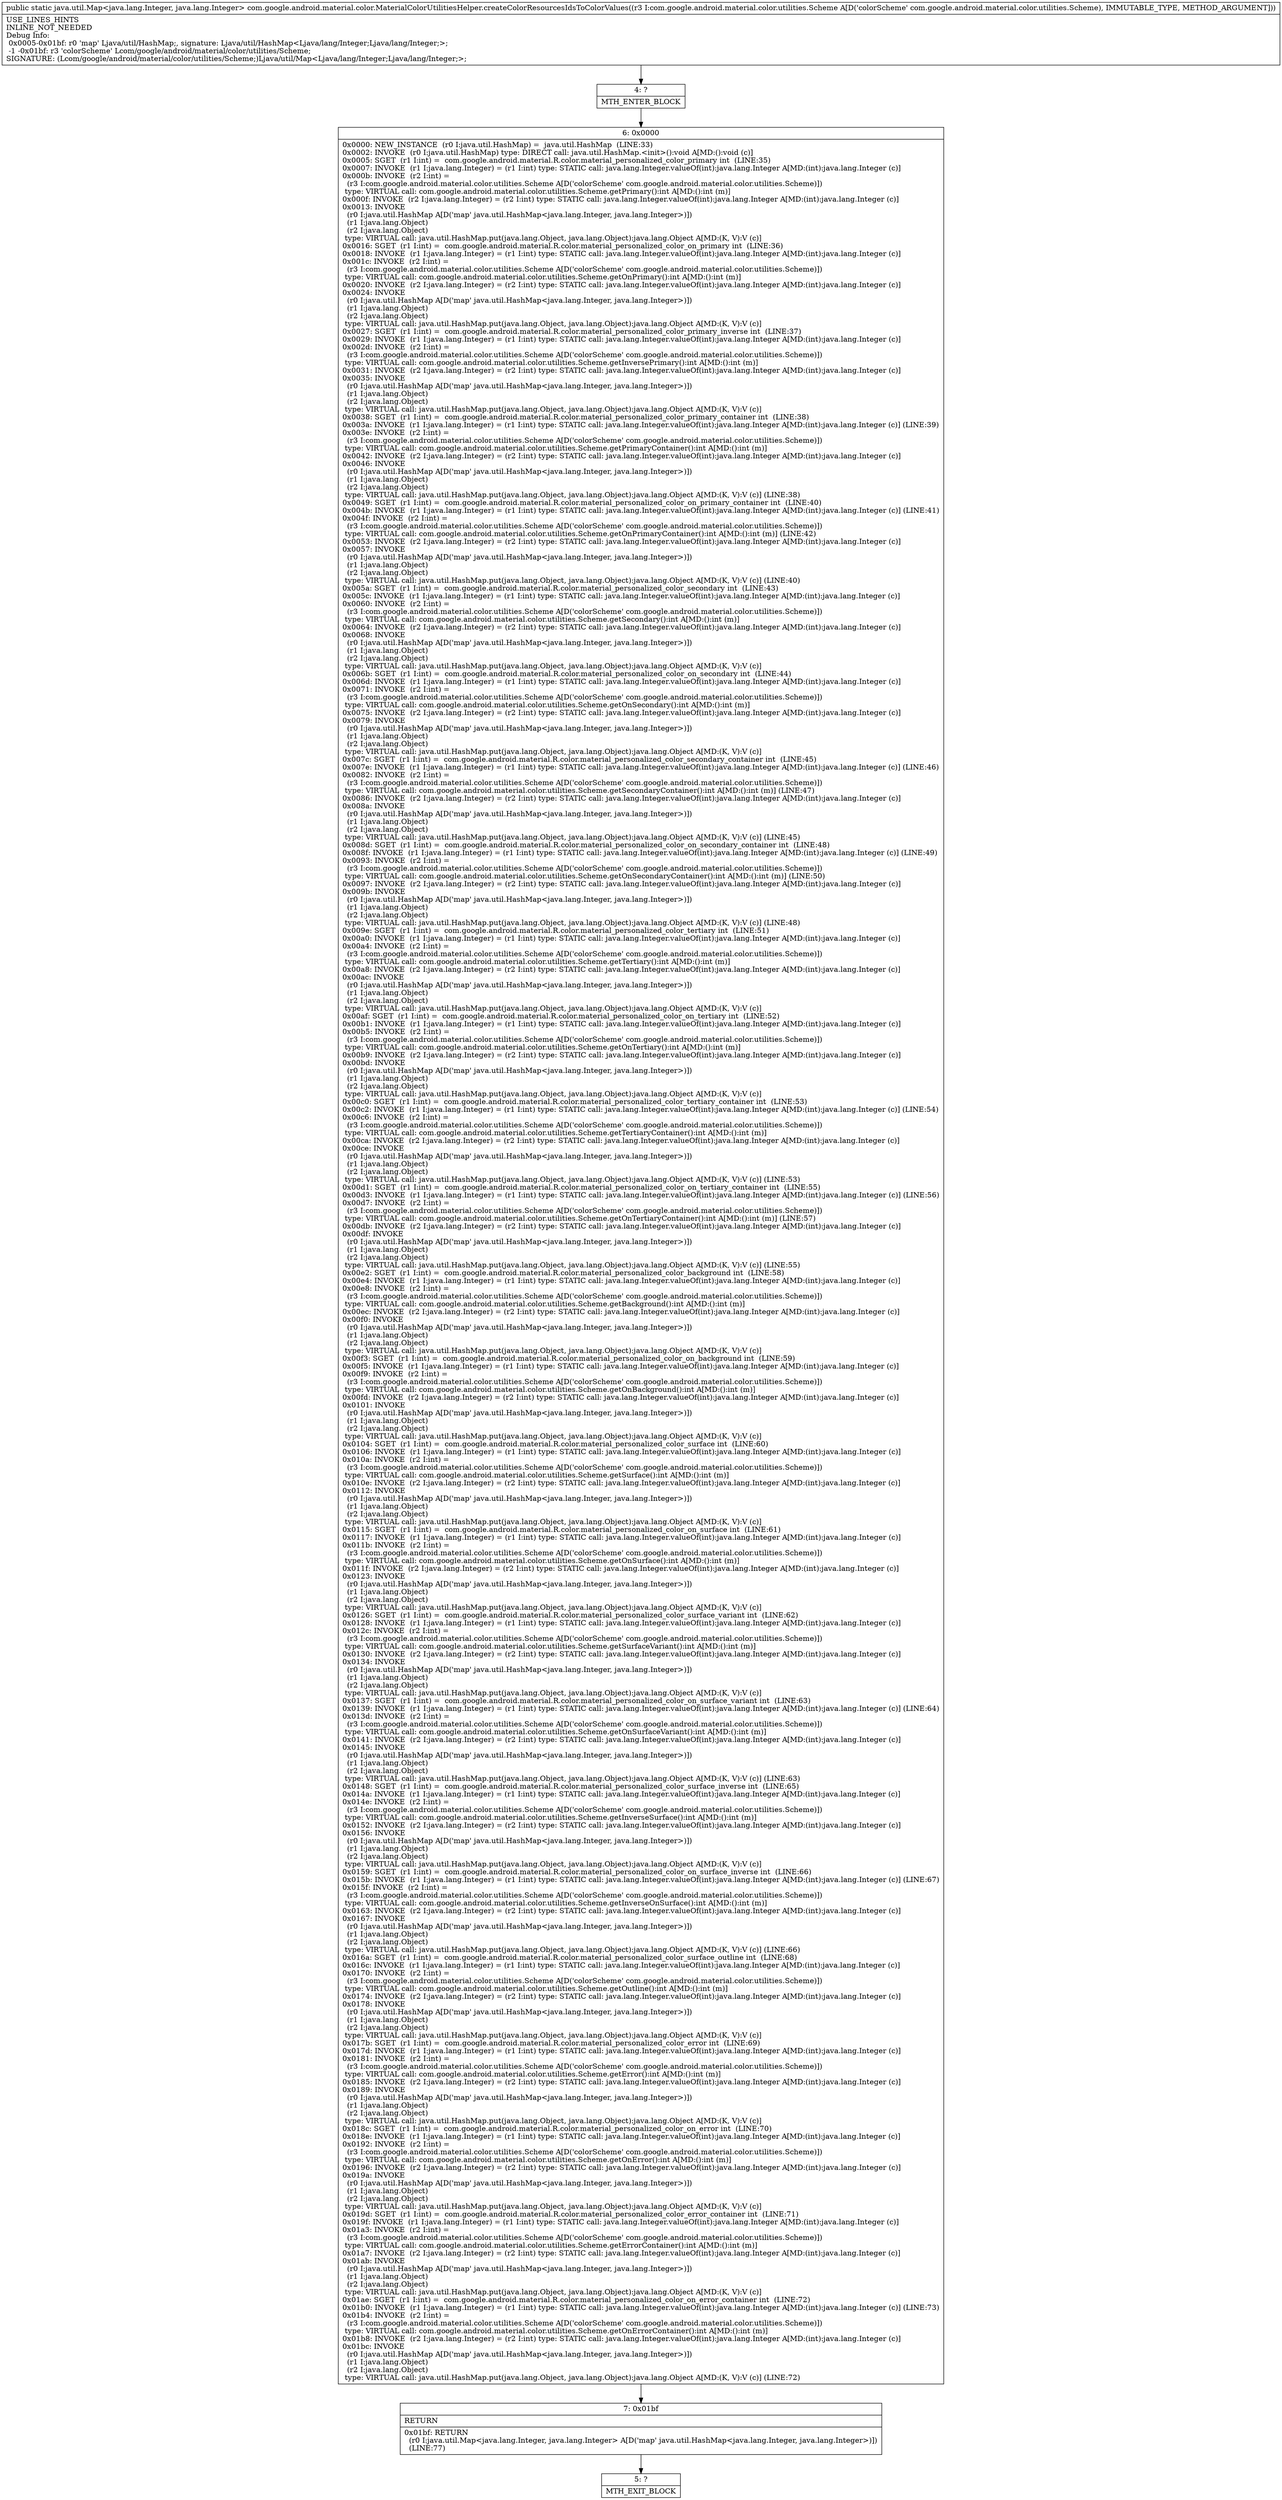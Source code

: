 digraph "CFG forcom.google.android.material.color.MaterialColorUtilitiesHelper.createColorResourcesIdsToColorValues(Lcom\/google\/android\/material\/color\/utilities\/Scheme;)Ljava\/util\/Map;" {
Node_4 [shape=record,label="{4\:\ ?|MTH_ENTER_BLOCK\l}"];
Node_6 [shape=record,label="{6\:\ 0x0000|0x0000: NEW_INSTANCE  (r0 I:java.util.HashMap) =  java.util.HashMap  (LINE:33)\l0x0002: INVOKE  (r0 I:java.util.HashMap) type: DIRECT call: java.util.HashMap.\<init\>():void A[MD:():void (c)]\l0x0005: SGET  (r1 I:int) =  com.google.android.material.R.color.material_personalized_color_primary int  (LINE:35)\l0x0007: INVOKE  (r1 I:java.lang.Integer) = (r1 I:int) type: STATIC call: java.lang.Integer.valueOf(int):java.lang.Integer A[MD:(int):java.lang.Integer (c)]\l0x000b: INVOKE  (r2 I:int) = \l  (r3 I:com.google.android.material.color.utilities.Scheme A[D('colorScheme' com.google.android.material.color.utilities.Scheme)])\l type: VIRTUAL call: com.google.android.material.color.utilities.Scheme.getPrimary():int A[MD:():int (m)]\l0x000f: INVOKE  (r2 I:java.lang.Integer) = (r2 I:int) type: STATIC call: java.lang.Integer.valueOf(int):java.lang.Integer A[MD:(int):java.lang.Integer (c)]\l0x0013: INVOKE  \l  (r0 I:java.util.HashMap A[D('map' java.util.HashMap\<java.lang.Integer, java.lang.Integer\>)])\l  (r1 I:java.lang.Object)\l  (r2 I:java.lang.Object)\l type: VIRTUAL call: java.util.HashMap.put(java.lang.Object, java.lang.Object):java.lang.Object A[MD:(K, V):V (c)]\l0x0016: SGET  (r1 I:int) =  com.google.android.material.R.color.material_personalized_color_on_primary int  (LINE:36)\l0x0018: INVOKE  (r1 I:java.lang.Integer) = (r1 I:int) type: STATIC call: java.lang.Integer.valueOf(int):java.lang.Integer A[MD:(int):java.lang.Integer (c)]\l0x001c: INVOKE  (r2 I:int) = \l  (r3 I:com.google.android.material.color.utilities.Scheme A[D('colorScheme' com.google.android.material.color.utilities.Scheme)])\l type: VIRTUAL call: com.google.android.material.color.utilities.Scheme.getOnPrimary():int A[MD:():int (m)]\l0x0020: INVOKE  (r2 I:java.lang.Integer) = (r2 I:int) type: STATIC call: java.lang.Integer.valueOf(int):java.lang.Integer A[MD:(int):java.lang.Integer (c)]\l0x0024: INVOKE  \l  (r0 I:java.util.HashMap A[D('map' java.util.HashMap\<java.lang.Integer, java.lang.Integer\>)])\l  (r1 I:java.lang.Object)\l  (r2 I:java.lang.Object)\l type: VIRTUAL call: java.util.HashMap.put(java.lang.Object, java.lang.Object):java.lang.Object A[MD:(K, V):V (c)]\l0x0027: SGET  (r1 I:int) =  com.google.android.material.R.color.material_personalized_color_primary_inverse int  (LINE:37)\l0x0029: INVOKE  (r1 I:java.lang.Integer) = (r1 I:int) type: STATIC call: java.lang.Integer.valueOf(int):java.lang.Integer A[MD:(int):java.lang.Integer (c)]\l0x002d: INVOKE  (r2 I:int) = \l  (r3 I:com.google.android.material.color.utilities.Scheme A[D('colorScheme' com.google.android.material.color.utilities.Scheme)])\l type: VIRTUAL call: com.google.android.material.color.utilities.Scheme.getInversePrimary():int A[MD:():int (m)]\l0x0031: INVOKE  (r2 I:java.lang.Integer) = (r2 I:int) type: STATIC call: java.lang.Integer.valueOf(int):java.lang.Integer A[MD:(int):java.lang.Integer (c)]\l0x0035: INVOKE  \l  (r0 I:java.util.HashMap A[D('map' java.util.HashMap\<java.lang.Integer, java.lang.Integer\>)])\l  (r1 I:java.lang.Object)\l  (r2 I:java.lang.Object)\l type: VIRTUAL call: java.util.HashMap.put(java.lang.Object, java.lang.Object):java.lang.Object A[MD:(K, V):V (c)]\l0x0038: SGET  (r1 I:int) =  com.google.android.material.R.color.material_personalized_color_primary_container int  (LINE:38)\l0x003a: INVOKE  (r1 I:java.lang.Integer) = (r1 I:int) type: STATIC call: java.lang.Integer.valueOf(int):java.lang.Integer A[MD:(int):java.lang.Integer (c)] (LINE:39)\l0x003e: INVOKE  (r2 I:int) = \l  (r3 I:com.google.android.material.color.utilities.Scheme A[D('colorScheme' com.google.android.material.color.utilities.Scheme)])\l type: VIRTUAL call: com.google.android.material.color.utilities.Scheme.getPrimaryContainer():int A[MD:():int (m)]\l0x0042: INVOKE  (r2 I:java.lang.Integer) = (r2 I:int) type: STATIC call: java.lang.Integer.valueOf(int):java.lang.Integer A[MD:(int):java.lang.Integer (c)]\l0x0046: INVOKE  \l  (r0 I:java.util.HashMap A[D('map' java.util.HashMap\<java.lang.Integer, java.lang.Integer\>)])\l  (r1 I:java.lang.Object)\l  (r2 I:java.lang.Object)\l type: VIRTUAL call: java.util.HashMap.put(java.lang.Object, java.lang.Object):java.lang.Object A[MD:(K, V):V (c)] (LINE:38)\l0x0049: SGET  (r1 I:int) =  com.google.android.material.R.color.material_personalized_color_on_primary_container int  (LINE:40)\l0x004b: INVOKE  (r1 I:java.lang.Integer) = (r1 I:int) type: STATIC call: java.lang.Integer.valueOf(int):java.lang.Integer A[MD:(int):java.lang.Integer (c)] (LINE:41)\l0x004f: INVOKE  (r2 I:int) = \l  (r3 I:com.google.android.material.color.utilities.Scheme A[D('colorScheme' com.google.android.material.color.utilities.Scheme)])\l type: VIRTUAL call: com.google.android.material.color.utilities.Scheme.getOnPrimaryContainer():int A[MD:():int (m)] (LINE:42)\l0x0053: INVOKE  (r2 I:java.lang.Integer) = (r2 I:int) type: STATIC call: java.lang.Integer.valueOf(int):java.lang.Integer A[MD:(int):java.lang.Integer (c)]\l0x0057: INVOKE  \l  (r0 I:java.util.HashMap A[D('map' java.util.HashMap\<java.lang.Integer, java.lang.Integer\>)])\l  (r1 I:java.lang.Object)\l  (r2 I:java.lang.Object)\l type: VIRTUAL call: java.util.HashMap.put(java.lang.Object, java.lang.Object):java.lang.Object A[MD:(K, V):V (c)] (LINE:40)\l0x005a: SGET  (r1 I:int) =  com.google.android.material.R.color.material_personalized_color_secondary int  (LINE:43)\l0x005c: INVOKE  (r1 I:java.lang.Integer) = (r1 I:int) type: STATIC call: java.lang.Integer.valueOf(int):java.lang.Integer A[MD:(int):java.lang.Integer (c)]\l0x0060: INVOKE  (r2 I:int) = \l  (r3 I:com.google.android.material.color.utilities.Scheme A[D('colorScheme' com.google.android.material.color.utilities.Scheme)])\l type: VIRTUAL call: com.google.android.material.color.utilities.Scheme.getSecondary():int A[MD:():int (m)]\l0x0064: INVOKE  (r2 I:java.lang.Integer) = (r2 I:int) type: STATIC call: java.lang.Integer.valueOf(int):java.lang.Integer A[MD:(int):java.lang.Integer (c)]\l0x0068: INVOKE  \l  (r0 I:java.util.HashMap A[D('map' java.util.HashMap\<java.lang.Integer, java.lang.Integer\>)])\l  (r1 I:java.lang.Object)\l  (r2 I:java.lang.Object)\l type: VIRTUAL call: java.util.HashMap.put(java.lang.Object, java.lang.Object):java.lang.Object A[MD:(K, V):V (c)]\l0x006b: SGET  (r1 I:int) =  com.google.android.material.R.color.material_personalized_color_on_secondary int  (LINE:44)\l0x006d: INVOKE  (r1 I:java.lang.Integer) = (r1 I:int) type: STATIC call: java.lang.Integer.valueOf(int):java.lang.Integer A[MD:(int):java.lang.Integer (c)]\l0x0071: INVOKE  (r2 I:int) = \l  (r3 I:com.google.android.material.color.utilities.Scheme A[D('colorScheme' com.google.android.material.color.utilities.Scheme)])\l type: VIRTUAL call: com.google.android.material.color.utilities.Scheme.getOnSecondary():int A[MD:():int (m)]\l0x0075: INVOKE  (r2 I:java.lang.Integer) = (r2 I:int) type: STATIC call: java.lang.Integer.valueOf(int):java.lang.Integer A[MD:(int):java.lang.Integer (c)]\l0x0079: INVOKE  \l  (r0 I:java.util.HashMap A[D('map' java.util.HashMap\<java.lang.Integer, java.lang.Integer\>)])\l  (r1 I:java.lang.Object)\l  (r2 I:java.lang.Object)\l type: VIRTUAL call: java.util.HashMap.put(java.lang.Object, java.lang.Object):java.lang.Object A[MD:(K, V):V (c)]\l0x007c: SGET  (r1 I:int) =  com.google.android.material.R.color.material_personalized_color_secondary_container int  (LINE:45)\l0x007e: INVOKE  (r1 I:java.lang.Integer) = (r1 I:int) type: STATIC call: java.lang.Integer.valueOf(int):java.lang.Integer A[MD:(int):java.lang.Integer (c)] (LINE:46)\l0x0082: INVOKE  (r2 I:int) = \l  (r3 I:com.google.android.material.color.utilities.Scheme A[D('colorScheme' com.google.android.material.color.utilities.Scheme)])\l type: VIRTUAL call: com.google.android.material.color.utilities.Scheme.getSecondaryContainer():int A[MD:():int (m)] (LINE:47)\l0x0086: INVOKE  (r2 I:java.lang.Integer) = (r2 I:int) type: STATIC call: java.lang.Integer.valueOf(int):java.lang.Integer A[MD:(int):java.lang.Integer (c)]\l0x008a: INVOKE  \l  (r0 I:java.util.HashMap A[D('map' java.util.HashMap\<java.lang.Integer, java.lang.Integer\>)])\l  (r1 I:java.lang.Object)\l  (r2 I:java.lang.Object)\l type: VIRTUAL call: java.util.HashMap.put(java.lang.Object, java.lang.Object):java.lang.Object A[MD:(K, V):V (c)] (LINE:45)\l0x008d: SGET  (r1 I:int) =  com.google.android.material.R.color.material_personalized_color_on_secondary_container int  (LINE:48)\l0x008f: INVOKE  (r1 I:java.lang.Integer) = (r1 I:int) type: STATIC call: java.lang.Integer.valueOf(int):java.lang.Integer A[MD:(int):java.lang.Integer (c)] (LINE:49)\l0x0093: INVOKE  (r2 I:int) = \l  (r3 I:com.google.android.material.color.utilities.Scheme A[D('colorScheme' com.google.android.material.color.utilities.Scheme)])\l type: VIRTUAL call: com.google.android.material.color.utilities.Scheme.getOnSecondaryContainer():int A[MD:():int (m)] (LINE:50)\l0x0097: INVOKE  (r2 I:java.lang.Integer) = (r2 I:int) type: STATIC call: java.lang.Integer.valueOf(int):java.lang.Integer A[MD:(int):java.lang.Integer (c)]\l0x009b: INVOKE  \l  (r0 I:java.util.HashMap A[D('map' java.util.HashMap\<java.lang.Integer, java.lang.Integer\>)])\l  (r1 I:java.lang.Object)\l  (r2 I:java.lang.Object)\l type: VIRTUAL call: java.util.HashMap.put(java.lang.Object, java.lang.Object):java.lang.Object A[MD:(K, V):V (c)] (LINE:48)\l0x009e: SGET  (r1 I:int) =  com.google.android.material.R.color.material_personalized_color_tertiary int  (LINE:51)\l0x00a0: INVOKE  (r1 I:java.lang.Integer) = (r1 I:int) type: STATIC call: java.lang.Integer.valueOf(int):java.lang.Integer A[MD:(int):java.lang.Integer (c)]\l0x00a4: INVOKE  (r2 I:int) = \l  (r3 I:com.google.android.material.color.utilities.Scheme A[D('colorScheme' com.google.android.material.color.utilities.Scheme)])\l type: VIRTUAL call: com.google.android.material.color.utilities.Scheme.getTertiary():int A[MD:():int (m)]\l0x00a8: INVOKE  (r2 I:java.lang.Integer) = (r2 I:int) type: STATIC call: java.lang.Integer.valueOf(int):java.lang.Integer A[MD:(int):java.lang.Integer (c)]\l0x00ac: INVOKE  \l  (r0 I:java.util.HashMap A[D('map' java.util.HashMap\<java.lang.Integer, java.lang.Integer\>)])\l  (r1 I:java.lang.Object)\l  (r2 I:java.lang.Object)\l type: VIRTUAL call: java.util.HashMap.put(java.lang.Object, java.lang.Object):java.lang.Object A[MD:(K, V):V (c)]\l0x00af: SGET  (r1 I:int) =  com.google.android.material.R.color.material_personalized_color_on_tertiary int  (LINE:52)\l0x00b1: INVOKE  (r1 I:java.lang.Integer) = (r1 I:int) type: STATIC call: java.lang.Integer.valueOf(int):java.lang.Integer A[MD:(int):java.lang.Integer (c)]\l0x00b5: INVOKE  (r2 I:int) = \l  (r3 I:com.google.android.material.color.utilities.Scheme A[D('colorScheme' com.google.android.material.color.utilities.Scheme)])\l type: VIRTUAL call: com.google.android.material.color.utilities.Scheme.getOnTertiary():int A[MD:():int (m)]\l0x00b9: INVOKE  (r2 I:java.lang.Integer) = (r2 I:int) type: STATIC call: java.lang.Integer.valueOf(int):java.lang.Integer A[MD:(int):java.lang.Integer (c)]\l0x00bd: INVOKE  \l  (r0 I:java.util.HashMap A[D('map' java.util.HashMap\<java.lang.Integer, java.lang.Integer\>)])\l  (r1 I:java.lang.Object)\l  (r2 I:java.lang.Object)\l type: VIRTUAL call: java.util.HashMap.put(java.lang.Object, java.lang.Object):java.lang.Object A[MD:(K, V):V (c)]\l0x00c0: SGET  (r1 I:int) =  com.google.android.material.R.color.material_personalized_color_tertiary_container int  (LINE:53)\l0x00c2: INVOKE  (r1 I:java.lang.Integer) = (r1 I:int) type: STATIC call: java.lang.Integer.valueOf(int):java.lang.Integer A[MD:(int):java.lang.Integer (c)] (LINE:54)\l0x00c6: INVOKE  (r2 I:int) = \l  (r3 I:com.google.android.material.color.utilities.Scheme A[D('colorScheme' com.google.android.material.color.utilities.Scheme)])\l type: VIRTUAL call: com.google.android.material.color.utilities.Scheme.getTertiaryContainer():int A[MD:():int (m)]\l0x00ca: INVOKE  (r2 I:java.lang.Integer) = (r2 I:int) type: STATIC call: java.lang.Integer.valueOf(int):java.lang.Integer A[MD:(int):java.lang.Integer (c)]\l0x00ce: INVOKE  \l  (r0 I:java.util.HashMap A[D('map' java.util.HashMap\<java.lang.Integer, java.lang.Integer\>)])\l  (r1 I:java.lang.Object)\l  (r2 I:java.lang.Object)\l type: VIRTUAL call: java.util.HashMap.put(java.lang.Object, java.lang.Object):java.lang.Object A[MD:(K, V):V (c)] (LINE:53)\l0x00d1: SGET  (r1 I:int) =  com.google.android.material.R.color.material_personalized_color_on_tertiary_container int  (LINE:55)\l0x00d3: INVOKE  (r1 I:java.lang.Integer) = (r1 I:int) type: STATIC call: java.lang.Integer.valueOf(int):java.lang.Integer A[MD:(int):java.lang.Integer (c)] (LINE:56)\l0x00d7: INVOKE  (r2 I:int) = \l  (r3 I:com.google.android.material.color.utilities.Scheme A[D('colorScheme' com.google.android.material.color.utilities.Scheme)])\l type: VIRTUAL call: com.google.android.material.color.utilities.Scheme.getOnTertiaryContainer():int A[MD:():int (m)] (LINE:57)\l0x00db: INVOKE  (r2 I:java.lang.Integer) = (r2 I:int) type: STATIC call: java.lang.Integer.valueOf(int):java.lang.Integer A[MD:(int):java.lang.Integer (c)]\l0x00df: INVOKE  \l  (r0 I:java.util.HashMap A[D('map' java.util.HashMap\<java.lang.Integer, java.lang.Integer\>)])\l  (r1 I:java.lang.Object)\l  (r2 I:java.lang.Object)\l type: VIRTUAL call: java.util.HashMap.put(java.lang.Object, java.lang.Object):java.lang.Object A[MD:(K, V):V (c)] (LINE:55)\l0x00e2: SGET  (r1 I:int) =  com.google.android.material.R.color.material_personalized_color_background int  (LINE:58)\l0x00e4: INVOKE  (r1 I:java.lang.Integer) = (r1 I:int) type: STATIC call: java.lang.Integer.valueOf(int):java.lang.Integer A[MD:(int):java.lang.Integer (c)]\l0x00e8: INVOKE  (r2 I:int) = \l  (r3 I:com.google.android.material.color.utilities.Scheme A[D('colorScheme' com.google.android.material.color.utilities.Scheme)])\l type: VIRTUAL call: com.google.android.material.color.utilities.Scheme.getBackground():int A[MD:():int (m)]\l0x00ec: INVOKE  (r2 I:java.lang.Integer) = (r2 I:int) type: STATIC call: java.lang.Integer.valueOf(int):java.lang.Integer A[MD:(int):java.lang.Integer (c)]\l0x00f0: INVOKE  \l  (r0 I:java.util.HashMap A[D('map' java.util.HashMap\<java.lang.Integer, java.lang.Integer\>)])\l  (r1 I:java.lang.Object)\l  (r2 I:java.lang.Object)\l type: VIRTUAL call: java.util.HashMap.put(java.lang.Object, java.lang.Object):java.lang.Object A[MD:(K, V):V (c)]\l0x00f3: SGET  (r1 I:int) =  com.google.android.material.R.color.material_personalized_color_on_background int  (LINE:59)\l0x00f5: INVOKE  (r1 I:java.lang.Integer) = (r1 I:int) type: STATIC call: java.lang.Integer.valueOf(int):java.lang.Integer A[MD:(int):java.lang.Integer (c)]\l0x00f9: INVOKE  (r2 I:int) = \l  (r3 I:com.google.android.material.color.utilities.Scheme A[D('colorScheme' com.google.android.material.color.utilities.Scheme)])\l type: VIRTUAL call: com.google.android.material.color.utilities.Scheme.getOnBackground():int A[MD:():int (m)]\l0x00fd: INVOKE  (r2 I:java.lang.Integer) = (r2 I:int) type: STATIC call: java.lang.Integer.valueOf(int):java.lang.Integer A[MD:(int):java.lang.Integer (c)]\l0x0101: INVOKE  \l  (r0 I:java.util.HashMap A[D('map' java.util.HashMap\<java.lang.Integer, java.lang.Integer\>)])\l  (r1 I:java.lang.Object)\l  (r2 I:java.lang.Object)\l type: VIRTUAL call: java.util.HashMap.put(java.lang.Object, java.lang.Object):java.lang.Object A[MD:(K, V):V (c)]\l0x0104: SGET  (r1 I:int) =  com.google.android.material.R.color.material_personalized_color_surface int  (LINE:60)\l0x0106: INVOKE  (r1 I:java.lang.Integer) = (r1 I:int) type: STATIC call: java.lang.Integer.valueOf(int):java.lang.Integer A[MD:(int):java.lang.Integer (c)]\l0x010a: INVOKE  (r2 I:int) = \l  (r3 I:com.google.android.material.color.utilities.Scheme A[D('colorScheme' com.google.android.material.color.utilities.Scheme)])\l type: VIRTUAL call: com.google.android.material.color.utilities.Scheme.getSurface():int A[MD:():int (m)]\l0x010e: INVOKE  (r2 I:java.lang.Integer) = (r2 I:int) type: STATIC call: java.lang.Integer.valueOf(int):java.lang.Integer A[MD:(int):java.lang.Integer (c)]\l0x0112: INVOKE  \l  (r0 I:java.util.HashMap A[D('map' java.util.HashMap\<java.lang.Integer, java.lang.Integer\>)])\l  (r1 I:java.lang.Object)\l  (r2 I:java.lang.Object)\l type: VIRTUAL call: java.util.HashMap.put(java.lang.Object, java.lang.Object):java.lang.Object A[MD:(K, V):V (c)]\l0x0115: SGET  (r1 I:int) =  com.google.android.material.R.color.material_personalized_color_on_surface int  (LINE:61)\l0x0117: INVOKE  (r1 I:java.lang.Integer) = (r1 I:int) type: STATIC call: java.lang.Integer.valueOf(int):java.lang.Integer A[MD:(int):java.lang.Integer (c)]\l0x011b: INVOKE  (r2 I:int) = \l  (r3 I:com.google.android.material.color.utilities.Scheme A[D('colorScheme' com.google.android.material.color.utilities.Scheme)])\l type: VIRTUAL call: com.google.android.material.color.utilities.Scheme.getOnSurface():int A[MD:():int (m)]\l0x011f: INVOKE  (r2 I:java.lang.Integer) = (r2 I:int) type: STATIC call: java.lang.Integer.valueOf(int):java.lang.Integer A[MD:(int):java.lang.Integer (c)]\l0x0123: INVOKE  \l  (r0 I:java.util.HashMap A[D('map' java.util.HashMap\<java.lang.Integer, java.lang.Integer\>)])\l  (r1 I:java.lang.Object)\l  (r2 I:java.lang.Object)\l type: VIRTUAL call: java.util.HashMap.put(java.lang.Object, java.lang.Object):java.lang.Object A[MD:(K, V):V (c)]\l0x0126: SGET  (r1 I:int) =  com.google.android.material.R.color.material_personalized_color_surface_variant int  (LINE:62)\l0x0128: INVOKE  (r1 I:java.lang.Integer) = (r1 I:int) type: STATIC call: java.lang.Integer.valueOf(int):java.lang.Integer A[MD:(int):java.lang.Integer (c)]\l0x012c: INVOKE  (r2 I:int) = \l  (r3 I:com.google.android.material.color.utilities.Scheme A[D('colorScheme' com.google.android.material.color.utilities.Scheme)])\l type: VIRTUAL call: com.google.android.material.color.utilities.Scheme.getSurfaceVariant():int A[MD:():int (m)]\l0x0130: INVOKE  (r2 I:java.lang.Integer) = (r2 I:int) type: STATIC call: java.lang.Integer.valueOf(int):java.lang.Integer A[MD:(int):java.lang.Integer (c)]\l0x0134: INVOKE  \l  (r0 I:java.util.HashMap A[D('map' java.util.HashMap\<java.lang.Integer, java.lang.Integer\>)])\l  (r1 I:java.lang.Object)\l  (r2 I:java.lang.Object)\l type: VIRTUAL call: java.util.HashMap.put(java.lang.Object, java.lang.Object):java.lang.Object A[MD:(K, V):V (c)]\l0x0137: SGET  (r1 I:int) =  com.google.android.material.R.color.material_personalized_color_on_surface_variant int  (LINE:63)\l0x0139: INVOKE  (r1 I:java.lang.Integer) = (r1 I:int) type: STATIC call: java.lang.Integer.valueOf(int):java.lang.Integer A[MD:(int):java.lang.Integer (c)] (LINE:64)\l0x013d: INVOKE  (r2 I:int) = \l  (r3 I:com.google.android.material.color.utilities.Scheme A[D('colorScheme' com.google.android.material.color.utilities.Scheme)])\l type: VIRTUAL call: com.google.android.material.color.utilities.Scheme.getOnSurfaceVariant():int A[MD:():int (m)]\l0x0141: INVOKE  (r2 I:java.lang.Integer) = (r2 I:int) type: STATIC call: java.lang.Integer.valueOf(int):java.lang.Integer A[MD:(int):java.lang.Integer (c)]\l0x0145: INVOKE  \l  (r0 I:java.util.HashMap A[D('map' java.util.HashMap\<java.lang.Integer, java.lang.Integer\>)])\l  (r1 I:java.lang.Object)\l  (r2 I:java.lang.Object)\l type: VIRTUAL call: java.util.HashMap.put(java.lang.Object, java.lang.Object):java.lang.Object A[MD:(K, V):V (c)] (LINE:63)\l0x0148: SGET  (r1 I:int) =  com.google.android.material.R.color.material_personalized_color_surface_inverse int  (LINE:65)\l0x014a: INVOKE  (r1 I:java.lang.Integer) = (r1 I:int) type: STATIC call: java.lang.Integer.valueOf(int):java.lang.Integer A[MD:(int):java.lang.Integer (c)]\l0x014e: INVOKE  (r2 I:int) = \l  (r3 I:com.google.android.material.color.utilities.Scheme A[D('colorScheme' com.google.android.material.color.utilities.Scheme)])\l type: VIRTUAL call: com.google.android.material.color.utilities.Scheme.getInverseSurface():int A[MD:():int (m)]\l0x0152: INVOKE  (r2 I:java.lang.Integer) = (r2 I:int) type: STATIC call: java.lang.Integer.valueOf(int):java.lang.Integer A[MD:(int):java.lang.Integer (c)]\l0x0156: INVOKE  \l  (r0 I:java.util.HashMap A[D('map' java.util.HashMap\<java.lang.Integer, java.lang.Integer\>)])\l  (r1 I:java.lang.Object)\l  (r2 I:java.lang.Object)\l type: VIRTUAL call: java.util.HashMap.put(java.lang.Object, java.lang.Object):java.lang.Object A[MD:(K, V):V (c)]\l0x0159: SGET  (r1 I:int) =  com.google.android.material.R.color.material_personalized_color_on_surface_inverse int  (LINE:66)\l0x015b: INVOKE  (r1 I:java.lang.Integer) = (r1 I:int) type: STATIC call: java.lang.Integer.valueOf(int):java.lang.Integer A[MD:(int):java.lang.Integer (c)] (LINE:67)\l0x015f: INVOKE  (r2 I:int) = \l  (r3 I:com.google.android.material.color.utilities.Scheme A[D('colorScheme' com.google.android.material.color.utilities.Scheme)])\l type: VIRTUAL call: com.google.android.material.color.utilities.Scheme.getInverseOnSurface():int A[MD:():int (m)]\l0x0163: INVOKE  (r2 I:java.lang.Integer) = (r2 I:int) type: STATIC call: java.lang.Integer.valueOf(int):java.lang.Integer A[MD:(int):java.lang.Integer (c)]\l0x0167: INVOKE  \l  (r0 I:java.util.HashMap A[D('map' java.util.HashMap\<java.lang.Integer, java.lang.Integer\>)])\l  (r1 I:java.lang.Object)\l  (r2 I:java.lang.Object)\l type: VIRTUAL call: java.util.HashMap.put(java.lang.Object, java.lang.Object):java.lang.Object A[MD:(K, V):V (c)] (LINE:66)\l0x016a: SGET  (r1 I:int) =  com.google.android.material.R.color.material_personalized_color_surface_outline int  (LINE:68)\l0x016c: INVOKE  (r1 I:java.lang.Integer) = (r1 I:int) type: STATIC call: java.lang.Integer.valueOf(int):java.lang.Integer A[MD:(int):java.lang.Integer (c)]\l0x0170: INVOKE  (r2 I:int) = \l  (r3 I:com.google.android.material.color.utilities.Scheme A[D('colorScheme' com.google.android.material.color.utilities.Scheme)])\l type: VIRTUAL call: com.google.android.material.color.utilities.Scheme.getOutline():int A[MD:():int (m)]\l0x0174: INVOKE  (r2 I:java.lang.Integer) = (r2 I:int) type: STATIC call: java.lang.Integer.valueOf(int):java.lang.Integer A[MD:(int):java.lang.Integer (c)]\l0x0178: INVOKE  \l  (r0 I:java.util.HashMap A[D('map' java.util.HashMap\<java.lang.Integer, java.lang.Integer\>)])\l  (r1 I:java.lang.Object)\l  (r2 I:java.lang.Object)\l type: VIRTUAL call: java.util.HashMap.put(java.lang.Object, java.lang.Object):java.lang.Object A[MD:(K, V):V (c)]\l0x017b: SGET  (r1 I:int) =  com.google.android.material.R.color.material_personalized_color_error int  (LINE:69)\l0x017d: INVOKE  (r1 I:java.lang.Integer) = (r1 I:int) type: STATIC call: java.lang.Integer.valueOf(int):java.lang.Integer A[MD:(int):java.lang.Integer (c)]\l0x0181: INVOKE  (r2 I:int) = \l  (r3 I:com.google.android.material.color.utilities.Scheme A[D('colorScheme' com.google.android.material.color.utilities.Scheme)])\l type: VIRTUAL call: com.google.android.material.color.utilities.Scheme.getError():int A[MD:():int (m)]\l0x0185: INVOKE  (r2 I:java.lang.Integer) = (r2 I:int) type: STATIC call: java.lang.Integer.valueOf(int):java.lang.Integer A[MD:(int):java.lang.Integer (c)]\l0x0189: INVOKE  \l  (r0 I:java.util.HashMap A[D('map' java.util.HashMap\<java.lang.Integer, java.lang.Integer\>)])\l  (r1 I:java.lang.Object)\l  (r2 I:java.lang.Object)\l type: VIRTUAL call: java.util.HashMap.put(java.lang.Object, java.lang.Object):java.lang.Object A[MD:(K, V):V (c)]\l0x018c: SGET  (r1 I:int) =  com.google.android.material.R.color.material_personalized_color_on_error int  (LINE:70)\l0x018e: INVOKE  (r1 I:java.lang.Integer) = (r1 I:int) type: STATIC call: java.lang.Integer.valueOf(int):java.lang.Integer A[MD:(int):java.lang.Integer (c)]\l0x0192: INVOKE  (r2 I:int) = \l  (r3 I:com.google.android.material.color.utilities.Scheme A[D('colorScheme' com.google.android.material.color.utilities.Scheme)])\l type: VIRTUAL call: com.google.android.material.color.utilities.Scheme.getOnError():int A[MD:():int (m)]\l0x0196: INVOKE  (r2 I:java.lang.Integer) = (r2 I:int) type: STATIC call: java.lang.Integer.valueOf(int):java.lang.Integer A[MD:(int):java.lang.Integer (c)]\l0x019a: INVOKE  \l  (r0 I:java.util.HashMap A[D('map' java.util.HashMap\<java.lang.Integer, java.lang.Integer\>)])\l  (r1 I:java.lang.Object)\l  (r2 I:java.lang.Object)\l type: VIRTUAL call: java.util.HashMap.put(java.lang.Object, java.lang.Object):java.lang.Object A[MD:(K, V):V (c)]\l0x019d: SGET  (r1 I:int) =  com.google.android.material.R.color.material_personalized_color_error_container int  (LINE:71)\l0x019f: INVOKE  (r1 I:java.lang.Integer) = (r1 I:int) type: STATIC call: java.lang.Integer.valueOf(int):java.lang.Integer A[MD:(int):java.lang.Integer (c)]\l0x01a3: INVOKE  (r2 I:int) = \l  (r3 I:com.google.android.material.color.utilities.Scheme A[D('colorScheme' com.google.android.material.color.utilities.Scheme)])\l type: VIRTUAL call: com.google.android.material.color.utilities.Scheme.getErrorContainer():int A[MD:():int (m)]\l0x01a7: INVOKE  (r2 I:java.lang.Integer) = (r2 I:int) type: STATIC call: java.lang.Integer.valueOf(int):java.lang.Integer A[MD:(int):java.lang.Integer (c)]\l0x01ab: INVOKE  \l  (r0 I:java.util.HashMap A[D('map' java.util.HashMap\<java.lang.Integer, java.lang.Integer\>)])\l  (r1 I:java.lang.Object)\l  (r2 I:java.lang.Object)\l type: VIRTUAL call: java.util.HashMap.put(java.lang.Object, java.lang.Object):java.lang.Object A[MD:(K, V):V (c)]\l0x01ae: SGET  (r1 I:int) =  com.google.android.material.R.color.material_personalized_color_on_error_container int  (LINE:72)\l0x01b0: INVOKE  (r1 I:java.lang.Integer) = (r1 I:int) type: STATIC call: java.lang.Integer.valueOf(int):java.lang.Integer A[MD:(int):java.lang.Integer (c)] (LINE:73)\l0x01b4: INVOKE  (r2 I:int) = \l  (r3 I:com.google.android.material.color.utilities.Scheme A[D('colorScheme' com.google.android.material.color.utilities.Scheme)])\l type: VIRTUAL call: com.google.android.material.color.utilities.Scheme.getOnErrorContainer():int A[MD:():int (m)]\l0x01b8: INVOKE  (r2 I:java.lang.Integer) = (r2 I:int) type: STATIC call: java.lang.Integer.valueOf(int):java.lang.Integer A[MD:(int):java.lang.Integer (c)]\l0x01bc: INVOKE  \l  (r0 I:java.util.HashMap A[D('map' java.util.HashMap\<java.lang.Integer, java.lang.Integer\>)])\l  (r1 I:java.lang.Object)\l  (r2 I:java.lang.Object)\l type: VIRTUAL call: java.util.HashMap.put(java.lang.Object, java.lang.Object):java.lang.Object A[MD:(K, V):V (c)] (LINE:72)\l}"];
Node_7 [shape=record,label="{7\:\ 0x01bf|RETURN\l|0x01bf: RETURN  \l  (r0 I:java.util.Map\<java.lang.Integer, java.lang.Integer\> A[D('map' java.util.HashMap\<java.lang.Integer, java.lang.Integer\>)])\l  (LINE:77)\l}"];
Node_5 [shape=record,label="{5\:\ ?|MTH_EXIT_BLOCK\l}"];
MethodNode[shape=record,label="{public static java.util.Map\<java.lang.Integer, java.lang.Integer\> com.google.android.material.color.MaterialColorUtilitiesHelper.createColorResourcesIdsToColorValues((r3 I:com.google.android.material.color.utilities.Scheme A[D('colorScheme' com.google.android.material.color.utilities.Scheme), IMMUTABLE_TYPE, METHOD_ARGUMENT]))  | USE_LINES_HINTS\lINLINE_NOT_NEEDED\lDebug Info:\l  0x0005\-0x01bf: r0 'map' Ljava\/util\/HashMap;, signature: Ljava\/util\/HashMap\<Ljava\/lang\/Integer;Ljava\/lang\/Integer;\>;\l  \-1 \-0x01bf: r3 'colorScheme' Lcom\/google\/android\/material\/color\/utilities\/Scheme;\lSIGNATURE: (Lcom\/google\/android\/material\/color\/utilities\/Scheme;)Ljava\/util\/Map\<Ljava\/lang\/Integer;Ljava\/lang\/Integer;\>;\l}"];
MethodNode -> Node_4;Node_4 -> Node_6;
Node_6 -> Node_7;
Node_7 -> Node_5;
}

